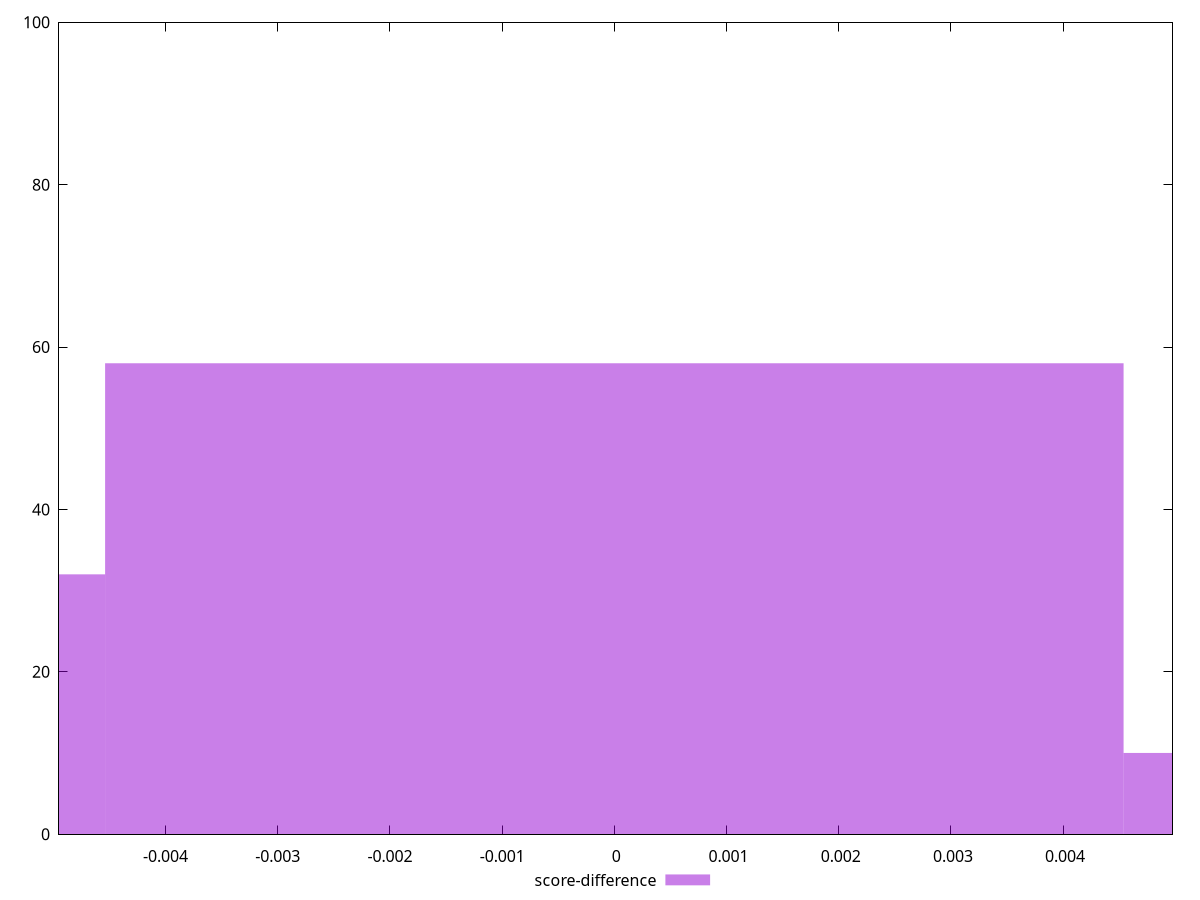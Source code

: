 reset

$scoreDifference <<EOF
0 58
-0.009077798109402053 32
0.009077798109402053 10
EOF

set key outside below
set boxwidth 0.009077798109402053
set xrange [-0.004949793694665833:0.004974974503352728]
set yrange [0:100]
set trange [0:100]
set style fill transparent solid 0.5 noborder
set terminal svg size 640, 490 enhanced background rgb 'white'
set output "report_00008_2021-01-22T20:58:29.167/largest-contentful-paint/samples/pages+cached+noexternal+nofonts/score-difference/histogram.svg"

plot $scoreDifference title "score-difference" with boxes

reset
